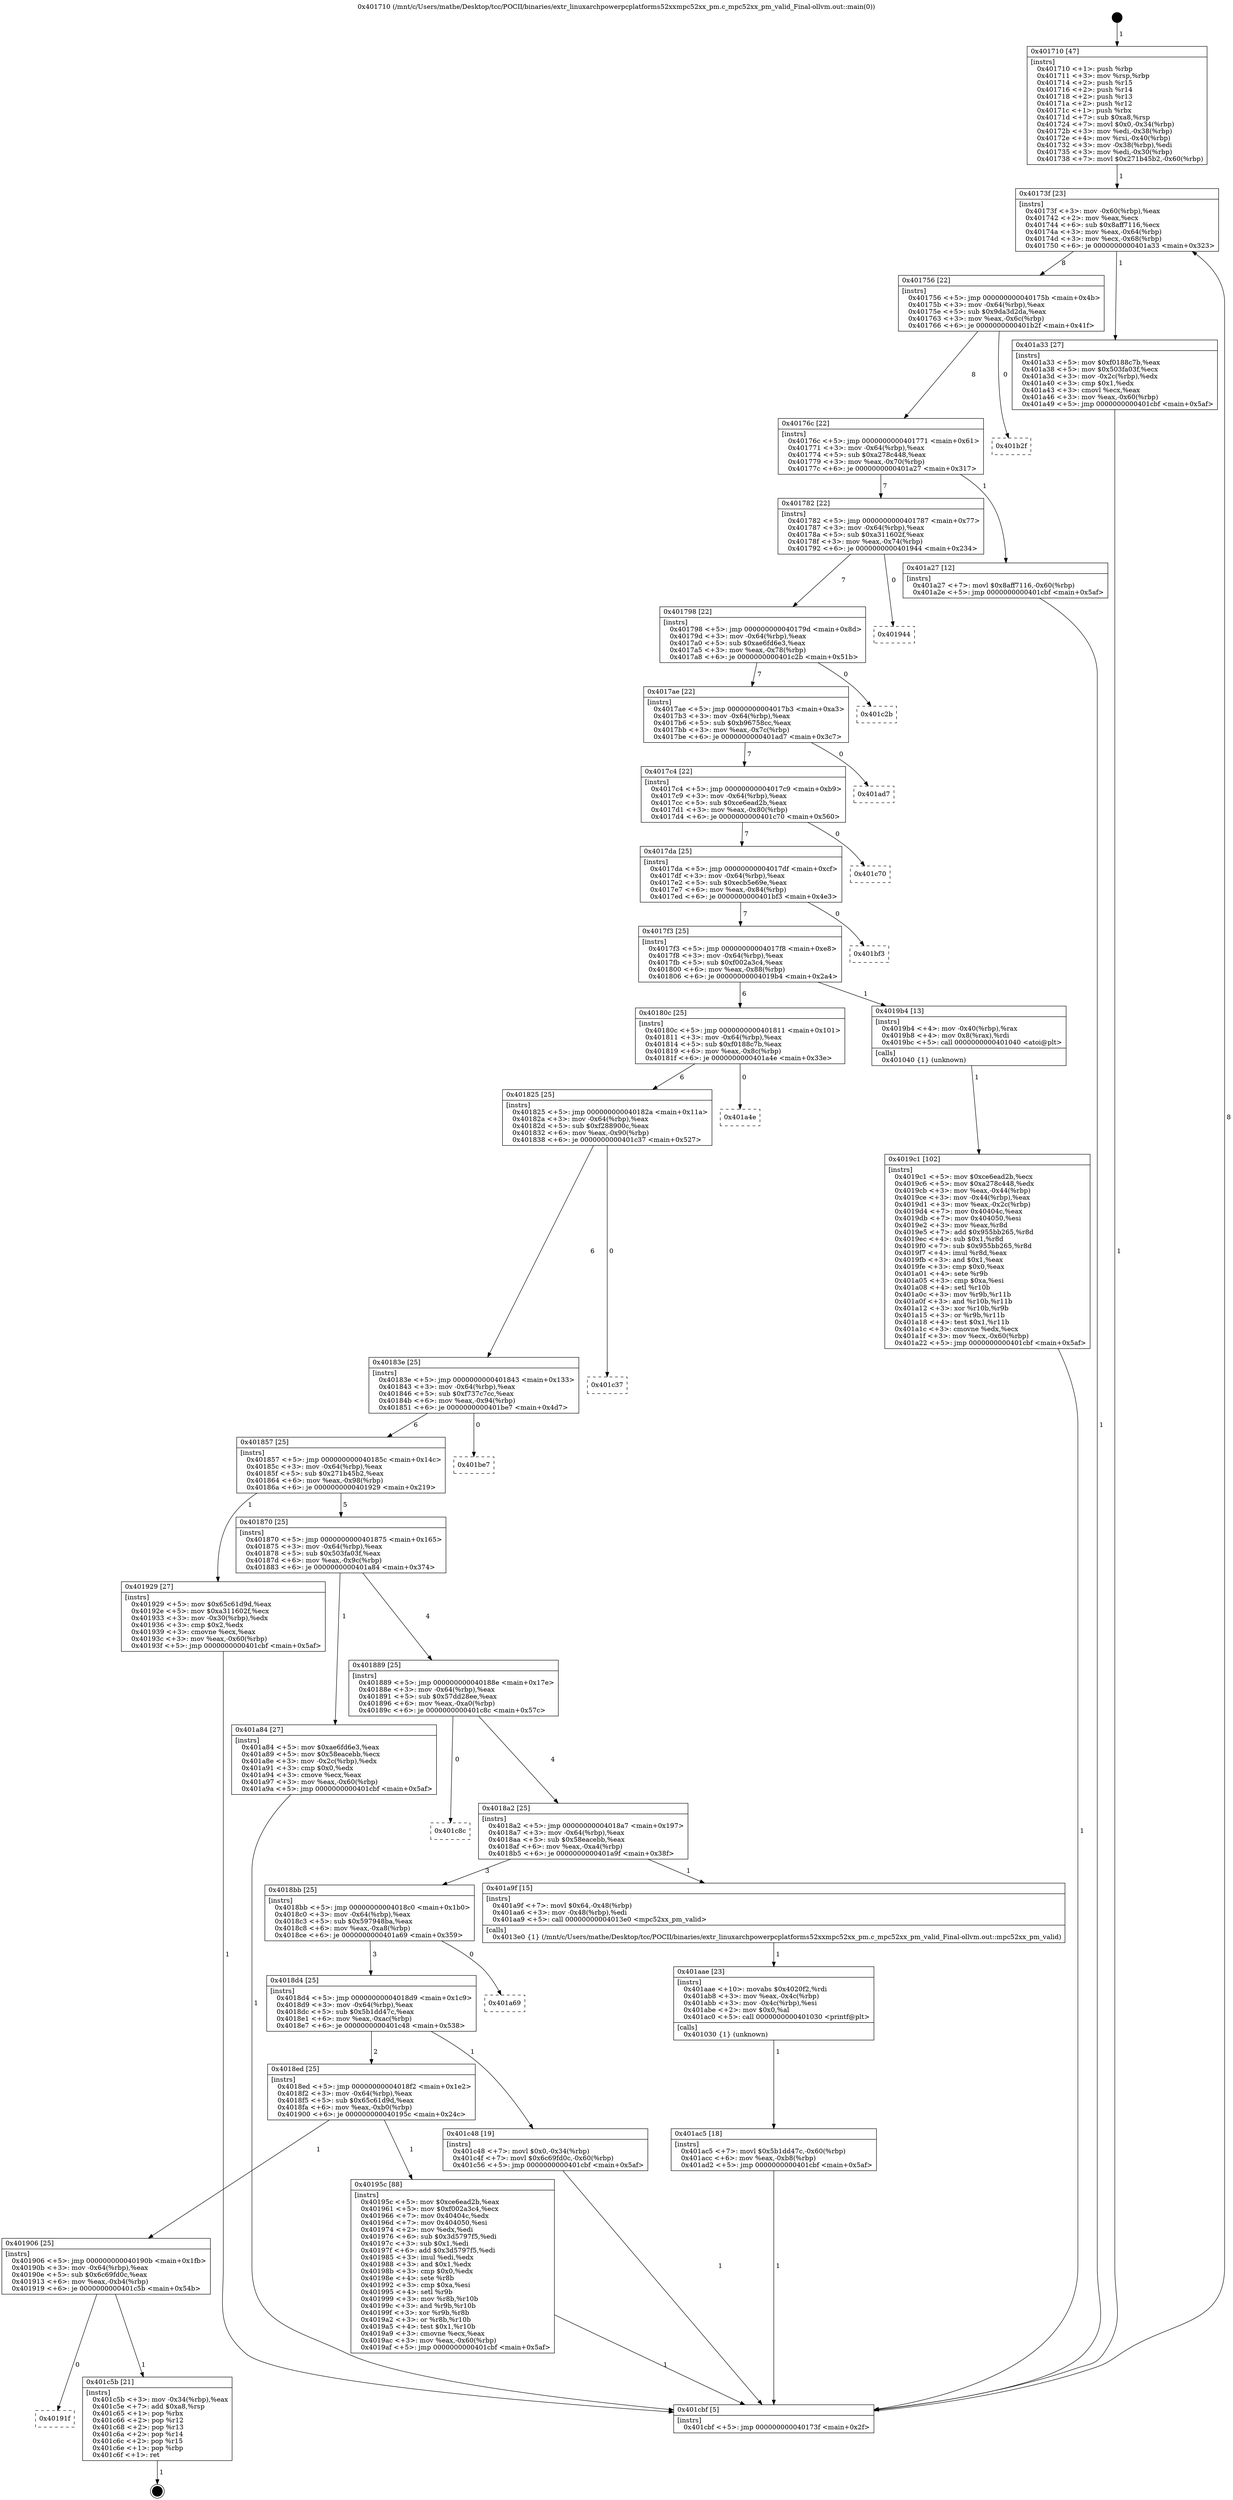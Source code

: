 digraph "0x401710" {
  label = "0x401710 (/mnt/c/Users/mathe/Desktop/tcc/POCII/binaries/extr_linuxarchpowerpcplatforms52xxmpc52xx_pm.c_mpc52xx_pm_valid_Final-ollvm.out::main(0))"
  labelloc = "t"
  node[shape=record]

  Entry [label="",width=0.3,height=0.3,shape=circle,fillcolor=black,style=filled]
  "0x40173f" [label="{
     0x40173f [23]\l
     | [instrs]\l
     &nbsp;&nbsp;0x40173f \<+3\>: mov -0x60(%rbp),%eax\l
     &nbsp;&nbsp;0x401742 \<+2\>: mov %eax,%ecx\l
     &nbsp;&nbsp;0x401744 \<+6\>: sub $0x8aff7116,%ecx\l
     &nbsp;&nbsp;0x40174a \<+3\>: mov %eax,-0x64(%rbp)\l
     &nbsp;&nbsp;0x40174d \<+3\>: mov %ecx,-0x68(%rbp)\l
     &nbsp;&nbsp;0x401750 \<+6\>: je 0000000000401a33 \<main+0x323\>\l
  }"]
  "0x401a33" [label="{
     0x401a33 [27]\l
     | [instrs]\l
     &nbsp;&nbsp;0x401a33 \<+5\>: mov $0xf0188c7b,%eax\l
     &nbsp;&nbsp;0x401a38 \<+5\>: mov $0x503fa03f,%ecx\l
     &nbsp;&nbsp;0x401a3d \<+3\>: mov -0x2c(%rbp),%edx\l
     &nbsp;&nbsp;0x401a40 \<+3\>: cmp $0x1,%edx\l
     &nbsp;&nbsp;0x401a43 \<+3\>: cmovl %ecx,%eax\l
     &nbsp;&nbsp;0x401a46 \<+3\>: mov %eax,-0x60(%rbp)\l
     &nbsp;&nbsp;0x401a49 \<+5\>: jmp 0000000000401cbf \<main+0x5af\>\l
  }"]
  "0x401756" [label="{
     0x401756 [22]\l
     | [instrs]\l
     &nbsp;&nbsp;0x401756 \<+5\>: jmp 000000000040175b \<main+0x4b\>\l
     &nbsp;&nbsp;0x40175b \<+3\>: mov -0x64(%rbp),%eax\l
     &nbsp;&nbsp;0x40175e \<+5\>: sub $0x9da3d2da,%eax\l
     &nbsp;&nbsp;0x401763 \<+3\>: mov %eax,-0x6c(%rbp)\l
     &nbsp;&nbsp;0x401766 \<+6\>: je 0000000000401b2f \<main+0x41f\>\l
  }"]
  Exit [label="",width=0.3,height=0.3,shape=circle,fillcolor=black,style=filled,peripheries=2]
  "0x401b2f" [label="{
     0x401b2f\l
  }", style=dashed]
  "0x40176c" [label="{
     0x40176c [22]\l
     | [instrs]\l
     &nbsp;&nbsp;0x40176c \<+5\>: jmp 0000000000401771 \<main+0x61\>\l
     &nbsp;&nbsp;0x401771 \<+3\>: mov -0x64(%rbp),%eax\l
     &nbsp;&nbsp;0x401774 \<+5\>: sub $0xa278c448,%eax\l
     &nbsp;&nbsp;0x401779 \<+3\>: mov %eax,-0x70(%rbp)\l
     &nbsp;&nbsp;0x40177c \<+6\>: je 0000000000401a27 \<main+0x317\>\l
  }"]
  "0x40191f" [label="{
     0x40191f\l
  }", style=dashed]
  "0x401a27" [label="{
     0x401a27 [12]\l
     | [instrs]\l
     &nbsp;&nbsp;0x401a27 \<+7\>: movl $0x8aff7116,-0x60(%rbp)\l
     &nbsp;&nbsp;0x401a2e \<+5\>: jmp 0000000000401cbf \<main+0x5af\>\l
  }"]
  "0x401782" [label="{
     0x401782 [22]\l
     | [instrs]\l
     &nbsp;&nbsp;0x401782 \<+5\>: jmp 0000000000401787 \<main+0x77\>\l
     &nbsp;&nbsp;0x401787 \<+3\>: mov -0x64(%rbp),%eax\l
     &nbsp;&nbsp;0x40178a \<+5\>: sub $0xa311602f,%eax\l
     &nbsp;&nbsp;0x40178f \<+3\>: mov %eax,-0x74(%rbp)\l
     &nbsp;&nbsp;0x401792 \<+6\>: je 0000000000401944 \<main+0x234\>\l
  }"]
  "0x401c5b" [label="{
     0x401c5b [21]\l
     | [instrs]\l
     &nbsp;&nbsp;0x401c5b \<+3\>: mov -0x34(%rbp),%eax\l
     &nbsp;&nbsp;0x401c5e \<+7\>: add $0xa8,%rsp\l
     &nbsp;&nbsp;0x401c65 \<+1\>: pop %rbx\l
     &nbsp;&nbsp;0x401c66 \<+2\>: pop %r12\l
     &nbsp;&nbsp;0x401c68 \<+2\>: pop %r13\l
     &nbsp;&nbsp;0x401c6a \<+2\>: pop %r14\l
     &nbsp;&nbsp;0x401c6c \<+2\>: pop %r15\l
     &nbsp;&nbsp;0x401c6e \<+1\>: pop %rbp\l
     &nbsp;&nbsp;0x401c6f \<+1\>: ret\l
  }"]
  "0x401944" [label="{
     0x401944\l
  }", style=dashed]
  "0x401798" [label="{
     0x401798 [22]\l
     | [instrs]\l
     &nbsp;&nbsp;0x401798 \<+5\>: jmp 000000000040179d \<main+0x8d\>\l
     &nbsp;&nbsp;0x40179d \<+3\>: mov -0x64(%rbp),%eax\l
     &nbsp;&nbsp;0x4017a0 \<+5\>: sub $0xae6fd6e3,%eax\l
     &nbsp;&nbsp;0x4017a5 \<+3\>: mov %eax,-0x78(%rbp)\l
     &nbsp;&nbsp;0x4017a8 \<+6\>: je 0000000000401c2b \<main+0x51b\>\l
  }"]
  "0x401ac5" [label="{
     0x401ac5 [18]\l
     | [instrs]\l
     &nbsp;&nbsp;0x401ac5 \<+7\>: movl $0x5b1dd47c,-0x60(%rbp)\l
     &nbsp;&nbsp;0x401acc \<+6\>: mov %eax,-0xb8(%rbp)\l
     &nbsp;&nbsp;0x401ad2 \<+5\>: jmp 0000000000401cbf \<main+0x5af\>\l
  }"]
  "0x401c2b" [label="{
     0x401c2b\l
  }", style=dashed]
  "0x4017ae" [label="{
     0x4017ae [22]\l
     | [instrs]\l
     &nbsp;&nbsp;0x4017ae \<+5\>: jmp 00000000004017b3 \<main+0xa3\>\l
     &nbsp;&nbsp;0x4017b3 \<+3\>: mov -0x64(%rbp),%eax\l
     &nbsp;&nbsp;0x4017b6 \<+5\>: sub $0xb96758cc,%eax\l
     &nbsp;&nbsp;0x4017bb \<+3\>: mov %eax,-0x7c(%rbp)\l
     &nbsp;&nbsp;0x4017be \<+6\>: je 0000000000401ad7 \<main+0x3c7\>\l
  }"]
  "0x401aae" [label="{
     0x401aae [23]\l
     | [instrs]\l
     &nbsp;&nbsp;0x401aae \<+10\>: movabs $0x4020f2,%rdi\l
     &nbsp;&nbsp;0x401ab8 \<+3\>: mov %eax,-0x4c(%rbp)\l
     &nbsp;&nbsp;0x401abb \<+3\>: mov -0x4c(%rbp),%esi\l
     &nbsp;&nbsp;0x401abe \<+2\>: mov $0x0,%al\l
     &nbsp;&nbsp;0x401ac0 \<+5\>: call 0000000000401030 \<printf@plt\>\l
     | [calls]\l
     &nbsp;&nbsp;0x401030 \{1\} (unknown)\l
  }"]
  "0x401ad7" [label="{
     0x401ad7\l
  }", style=dashed]
  "0x4017c4" [label="{
     0x4017c4 [22]\l
     | [instrs]\l
     &nbsp;&nbsp;0x4017c4 \<+5\>: jmp 00000000004017c9 \<main+0xb9\>\l
     &nbsp;&nbsp;0x4017c9 \<+3\>: mov -0x64(%rbp),%eax\l
     &nbsp;&nbsp;0x4017cc \<+5\>: sub $0xce6ead2b,%eax\l
     &nbsp;&nbsp;0x4017d1 \<+3\>: mov %eax,-0x80(%rbp)\l
     &nbsp;&nbsp;0x4017d4 \<+6\>: je 0000000000401c70 \<main+0x560\>\l
  }"]
  "0x4019c1" [label="{
     0x4019c1 [102]\l
     | [instrs]\l
     &nbsp;&nbsp;0x4019c1 \<+5\>: mov $0xce6ead2b,%ecx\l
     &nbsp;&nbsp;0x4019c6 \<+5\>: mov $0xa278c448,%edx\l
     &nbsp;&nbsp;0x4019cb \<+3\>: mov %eax,-0x44(%rbp)\l
     &nbsp;&nbsp;0x4019ce \<+3\>: mov -0x44(%rbp),%eax\l
     &nbsp;&nbsp;0x4019d1 \<+3\>: mov %eax,-0x2c(%rbp)\l
     &nbsp;&nbsp;0x4019d4 \<+7\>: mov 0x40404c,%eax\l
     &nbsp;&nbsp;0x4019db \<+7\>: mov 0x404050,%esi\l
     &nbsp;&nbsp;0x4019e2 \<+3\>: mov %eax,%r8d\l
     &nbsp;&nbsp;0x4019e5 \<+7\>: add $0x955bb265,%r8d\l
     &nbsp;&nbsp;0x4019ec \<+4\>: sub $0x1,%r8d\l
     &nbsp;&nbsp;0x4019f0 \<+7\>: sub $0x955bb265,%r8d\l
     &nbsp;&nbsp;0x4019f7 \<+4\>: imul %r8d,%eax\l
     &nbsp;&nbsp;0x4019fb \<+3\>: and $0x1,%eax\l
     &nbsp;&nbsp;0x4019fe \<+3\>: cmp $0x0,%eax\l
     &nbsp;&nbsp;0x401a01 \<+4\>: sete %r9b\l
     &nbsp;&nbsp;0x401a05 \<+3\>: cmp $0xa,%esi\l
     &nbsp;&nbsp;0x401a08 \<+4\>: setl %r10b\l
     &nbsp;&nbsp;0x401a0c \<+3\>: mov %r9b,%r11b\l
     &nbsp;&nbsp;0x401a0f \<+3\>: and %r10b,%r11b\l
     &nbsp;&nbsp;0x401a12 \<+3\>: xor %r10b,%r9b\l
     &nbsp;&nbsp;0x401a15 \<+3\>: or %r9b,%r11b\l
     &nbsp;&nbsp;0x401a18 \<+4\>: test $0x1,%r11b\l
     &nbsp;&nbsp;0x401a1c \<+3\>: cmovne %edx,%ecx\l
     &nbsp;&nbsp;0x401a1f \<+3\>: mov %ecx,-0x60(%rbp)\l
     &nbsp;&nbsp;0x401a22 \<+5\>: jmp 0000000000401cbf \<main+0x5af\>\l
  }"]
  "0x401c70" [label="{
     0x401c70\l
  }", style=dashed]
  "0x4017da" [label="{
     0x4017da [25]\l
     | [instrs]\l
     &nbsp;&nbsp;0x4017da \<+5\>: jmp 00000000004017df \<main+0xcf\>\l
     &nbsp;&nbsp;0x4017df \<+3\>: mov -0x64(%rbp),%eax\l
     &nbsp;&nbsp;0x4017e2 \<+5\>: sub $0xecb5e69e,%eax\l
     &nbsp;&nbsp;0x4017e7 \<+6\>: mov %eax,-0x84(%rbp)\l
     &nbsp;&nbsp;0x4017ed \<+6\>: je 0000000000401bf3 \<main+0x4e3\>\l
  }"]
  "0x401906" [label="{
     0x401906 [25]\l
     | [instrs]\l
     &nbsp;&nbsp;0x401906 \<+5\>: jmp 000000000040190b \<main+0x1fb\>\l
     &nbsp;&nbsp;0x40190b \<+3\>: mov -0x64(%rbp),%eax\l
     &nbsp;&nbsp;0x40190e \<+5\>: sub $0x6c69fd0c,%eax\l
     &nbsp;&nbsp;0x401913 \<+6\>: mov %eax,-0xb4(%rbp)\l
     &nbsp;&nbsp;0x401919 \<+6\>: je 0000000000401c5b \<main+0x54b\>\l
  }"]
  "0x401bf3" [label="{
     0x401bf3\l
  }", style=dashed]
  "0x4017f3" [label="{
     0x4017f3 [25]\l
     | [instrs]\l
     &nbsp;&nbsp;0x4017f3 \<+5\>: jmp 00000000004017f8 \<main+0xe8\>\l
     &nbsp;&nbsp;0x4017f8 \<+3\>: mov -0x64(%rbp),%eax\l
     &nbsp;&nbsp;0x4017fb \<+5\>: sub $0xf002a3c4,%eax\l
     &nbsp;&nbsp;0x401800 \<+6\>: mov %eax,-0x88(%rbp)\l
     &nbsp;&nbsp;0x401806 \<+6\>: je 00000000004019b4 \<main+0x2a4\>\l
  }"]
  "0x40195c" [label="{
     0x40195c [88]\l
     | [instrs]\l
     &nbsp;&nbsp;0x40195c \<+5\>: mov $0xce6ead2b,%eax\l
     &nbsp;&nbsp;0x401961 \<+5\>: mov $0xf002a3c4,%ecx\l
     &nbsp;&nbsp;0x401966 \<+7\>: mov 0x40404c,%edx\l
     &nbsp;&nbsp;0x40196d \<+7\>: mov 0x404050,%esi\l
     &nbsp;&nbsp;0x401974 \<+2\>: mov %edx,%edi\l
     &nbsp;&nbsp;0x401976 \<+6\>: sub $0x3d5797f5,%edi\l
     &nbsp;&nbsp;0x40197c \<+3\>: sub $0x1,%edi\l
     &nbsp;&nbsp;0x40197f \<+6\>: add $0x3d5797f5,%edi\l
     &nbsp;&nbsp;0x401985 \<+3\>: imul %edi,%edx\l
     &nbsp;&nbsp;0x401988 \<+3\>: and $0x1,%edx\l
     &nbsp;&nbsp;0x40198b \<+3\>: cmp $0x0,%edx\l
     &nbsp;&nbsp;0x40198e \<+4\>: sete %r8b\l
     &nbsp;&nbsp;0x401992 \<+3\>: cmp $0xa,%esi\l
     &nbsp;&nbsp;0x401995 \<+4\>: setl %r9b\l
     &nbsp;&nbsp;0x401999 \<+3\>: mov %r8b,%r10b\l
     &nbsp;&nbsp;0x40199c \<+3\>: and %r9b,%r10b\l
     &nbsp;&nbsp;0x40199f \<+3\>: xor %r9b,%r8b\l
     &nbsp;&nbsp;0x4019a2 \<+3\>: or %r8b,%r10b\l
     &nbsp;&nbsp;0x4019a5 \<+4\>: test $0x1,%r10b\l
     &nbsp;&nbsp;0x4019a9 \<+3\>: cmovne %ecx,%eax\l
     &nbsp;&nbsp;0x4019ac \<+3\>: mov %eax,-0x60(%rbp)\l
     &nbsp;&nbsp;0x4019af \<+5\>: jmp 0000000000401cbf \<main+0x5af\>\l
  }"]
  "0x4019b4" [label="{
     0x4019b4 [13]\l
     | [instrs]\l
     &nbsp;&nbsp;0x4019b4 \<+4\>: mov -0x40(%rbp),%rax\l
     &nbsp;&nbsp;0x4019b8 \<+4\>: mov 0x8(%rax),%rdi\l
     &nbsp;&nbsp;0x4019bc \<+5\>: call 0000000000401040 \<atoi@plt\>\l
     | [calls]\l
     &nbsp;&nbsp;0x401040 \{1\} (unknown)\l
  }"]
  "0x40180c" [label="{
     0x40180c [25]\l
     | [instrs]\l
     &nbsp;&nbsp;0x40180c \<+5\>: jmp 0000000000401811 \<main+0x101\>\l
     &nbsp;&nbsp;0x401811 \<+3\>: mov -0x64(%rbp),%eax\l
     &nbsp;&nbsp;0x401814 \<+5\>: sub $0xf0188c7b,%eax\l
     &nbsp;&nbsp;0x401819 \<+6\>: mov %eax,-0x8c(%rbp)\l
     &nbsp;&nbsp;0x40181f \<+6\>: je 0000000000401a4e \<main+0x33e\>\l
  }"]
  "0x4018ed" [label="{
     0x4018ed [25]\l
     | [instrs]\l
     &nbsp;&nbsp;0x4018ed \<+5\>: jmp 00000000004018f2 \<main+0x1e2\>\l
     &nbsp;&nbsp;0x4018f2 \<+3\>: mov -0x64(%rbp),%eax\l
     &nbsp;&nbsp;0x4018f5 \<+5\>: sub $0x65c61d9d,%eax\l
     &nbsp;&nbsp;0x4018fa \<+6\>: mov %eax,-0xb0(%rbp)\l
     &nbsp;&nbsp;0x401900 \<+6\>: je 000000000040195c \<main+0x24c\>\l
  }"]
  "0x401a4e" [label="{
     0x401a4e\l
  }", style=dashed]
  "0x401825" [label="{
     0x401825 [25]\l
     | [instrs]\l
     &nbsp;&nbsp;0x401825 \<+5\>: jmp 000000000040182a \<main+0x11a\>\l
     &nbsp;&nbsp;0x40182a \<+3\>: mov -0x64(%rbp),%eax\l
     &nbsp;&nbsp;0x40182d \<+5\>: sub $0xf288900c,%eax\l
     &nbsp;&nbsp;0x401832 \<+6\>: mov %eax,-0x90(%rbp)\l
     &nbsp;&nbsp;0x401838 \<+6\>: je 0000000000401c37 \<main+0x527\>\l
  }"]
  "0x401c48" [label="{
     0x401c48 [19]\l
     | [instrs]\l
     &nbsp;&nbsp;0x401c48 \<+7\>: movl $0x0,-0x34(%rbp)\l
     &nbsp;&nbsp;0x401c4f \<+7\>: movl $0x6c69fd0c,-0x60(%rbp)\l
     &nbsp;&nbsp;0x401c56 \<+5\>: jmp 0000000000401cbf \<main+0x5af\>\l
  }"]
  "0x401c37" [label="{
     0x401c37\l
  }", style=dashed]
  "0x40183e" [label="{
     0x40183e [25]\l
     | [instrs]\l
     &nbsp;&nbsp;0x40183e \<+5\>: jmp 0000000000401843 \<main+0x133\>\l
     &nbsp;&nbsp;0x401843 \<+3\>: mov -0x64(%rbp),%eax\l
     &nbsp;&nbsp;0x401846 \<+5\>: sub $0xf737c7cc,%eax\l
     &nbsp;&nbsp;0x40184b \<+6\>: mov %eax,-0x94(%rbp)\l
     &nbsp;&nbsp;0x401851 \<+6\>: je 0000000000401be7 \<main+0x4d7\>\l
  }"]
  "0x4018d4" [label="{
     0x4018d4 [25]\l
     | [instrs]\l
     &nbsp;&nbsp;0x4018d4 \<+5\>: jmp 00000000004018d9 \<main+0x1c9\>\l
     &nbsp;&nbsp;0x4018d9 \<+3\>: mov -0x64(%rbp),%eax\l
     &nbsp;&nbsp;0x4018dc \<+5\>: sub $0x5b1dd47c,%eax\l
     &nbsp;&nbsp;0x4018e1 \<+6\>: mov %eax,-0xac(%rbp)\l
     &nbsp;&nbsp;0x4018e7 \<+6\>: je 0000000000401c48 \<main+0x538\>\l
  }"]
  "0x401be7" [label="{
     0x401be7\l
  }", style=dashed]
  "0x401857" [label="{
     0x401857 [25]\l
     | [instrs]\l
     &nbsp;&nbsp;0x401857 \<+5\>: jmp 000000000040185c \<main+0x14c\>\l
     &nbsp;&nbsp;0x40185c \<+3\>: mov -0x64(%rbp),%eax\l
     &nbsp;&nbsp;0x40185f \<+5\>: sub $0x271b45b2,%eax\l
     &nbsp;&nbsp;0x401864 \<+6\>: mov %eax,-0x98(%rbp)\l
     &nbsp;&nbsp;0x40186a \<+6\>: je 0000000000401929 \<main+0x219\>\l
  }"]
  "0x401a69" [label="{
     0x401a69\l
  }", style=dashed]
  "0x401929" [label="{
     0x401929 [27]\l
     | [instrs]\l
     &nbsp;&nbsp;0x401929 \<+5\>: mov $0x65c61d9d,%eax\l
     &nbsp;&nbsp;0x40192e \<+5\>: mov $0xa311602f,%ecx\l
     &nbsp;&nbsp;0x401933 \<+3\>: mov -0x30(%rbp),%edx\l
     &nbsp;&nbsp;0x401936 \<+3\>: cmp $0x2,%edx\l
     &nbsp;&nbsp;0x401939 \<+3\>: cmovne %ecx,%eax\l
     &nbsp;&nbsp;0x40193c \<+3\>: mov %eax,-0x60(%rbp)\l
     &nbsp;&nbsp;0x40193f \<+5\>: jmp 0000000000401cbf \<main+0x5af\>\l
  }"]
  "0x401870" [label="{
     0x401870 [25]\l
     | [instrs]\l
     &nbsp;&nbsp;0x401870 \<+5\>: jmp 0000000000401875 \<main+0x165\>\l
     &nbsp;&nbsp;0x401875 \<+3\>: mov -0x64(%rbp),%eax\l
     &nbsp;&nbsp;0x401878 \<+5\>: sub $0x503fa03f,%eax\l
     &nbsp;&nbsp;0x40187d \<+6\>: mov %eax,-0x9c(%rbp)\l
     &nbsp;&nbsp;0x401883 \<+6\>: je 0000000000401a84 \<main+0x374\>\l
  }"]
  "0x401cbf" [label="{
     0x401cbf [5]\l
     | [instrs]\l
     &nbsp;&nbsp;0x401cbf \<+5\>: jmp 000000000040173f \<main+0x2f\>\l
  }"]
  "0x401710" [label="{
     0x401710 [47]\l
     | [instrs]\l
     &nbsp;&nbsp;0x401710 \<+1\>: push %rbp\l
     &nbsp;&nbsp;0x401711 \<+3\>: mov %rsp,%rbp\l
     &nbsp;&nbsp;0x401714 \<+2\>: push %r15\l
     &nbsp;&nbsp;0x401716 \<+2\>: push %r14\l
     &nbsp;&nbsp;0x401718 \<+2\>: push %r13\l
     &nbsp;&nbsp;0x40171a \<+2\>: push %r12\l
     &nbsp;&nbsp;0x40171c \<+1\>: push %rbx\l
     &nbsp;&nbsp;0x40171d \<+7\>: sub $0xa8,%rsp\l
     &nbsp;&nbsp;0x401724 \<+7\>: movl $0x0,-0x34(%rbp)\l
     &nbsp;&nbsp;0x40172b \<+3\>: mov %edi,-0x38(%rbp)\l
     &nbsp;&nbsp;0x40172e \<+4\>: mov %rsi,-0x40(%rbp)\l
     &nbsp;&nbsp;0x401732 \<+3\>: mov -0x38(%rbp),%edi\l
     &nbsp;&nbsp;0x401735 \<+3\>: mov %edi,-0x30(%rbp)\l
     &nbsp;&nbsp;0x401738 \<+7\>: movl $0x271b45b2,-0x60(%rbp)\l
  }"]
  "0x4018bb" [label="{
     0x4018bb [25]\l
     | [instrs]\l
     &nbsp;&nbsp;0x4018bb \<+5\>: jmp 00000000004018c0 \<main+0x1b0\>\l
     &nbsp;&nbsp;0x4018c0 \<+3\>: mov -0x64(%rbp),%eax\l
     &nbsp;&nbsp;0x4018c3 \<+5\>: sub $0x597948ba,%eax\l
     &nbsp;&nbsp;0x4018c8 \<+6\>: mov %eax,-0xa8(%rbp)\l
     &nbsp;&nbsp;0x4018ce \<+6\>: je 0000000000401a69 \<main+0x359\>\l
  }"]
  "0x401a84" [label="{
     0x401a84 [27]\l
     | [instrs]\l
     &nbsp;&nbsp;0x401a84 \<+5\>: mov $0xae6fd6e3,%eax\l
     &nbsp;&nbsp;0x401a89 \<+5\>: mov $0x58eacebb,%ecx\l
     &nbsp;&nbsp;0x401a8e \<+3\>: mov -0x2c(%rbp),%edx\l
     &nbsp;&nbsp;0x401a91 \<+3\>: cmp $0x0,%edx\l
     &nbsp;&nbsp;0x401a94 \<+3\>: cmove %ecx,%eax\l
     &nbsp;&nbsp;0x401a97 \<+3\>: mov %eax,-0x60(%rbp)\l
     &nbsp;&nbsp;0x401a9a \<+5\>: jmp 0000000000401cbf \<main+0x5af\>\l
  }"]
  "0x401889" [label="{
     0x401889 [25]\l
     | [instrs]\l
     &nbsp;&nbsp;0x401889 \<+5\>: jmp 000000000040188e \<main+0x17e\>\l
     &nbsp;&nbsp;0x40188e \<+3\>: mov -0x64(%rbp),%eax\l
     &nbsp;&nbsp;0x401891 \<+5\>: sub $0x57dd28ee,%eax\l
     &nbsp;&nbsp;0x401896 \<+6\>: mov %eax,-0xa0(%rbp)\l
     &nbsp;&nbsp;0x40189c \<+6\>: je 0000000000401c8c \<main+0x57c\>\l
  }"]
  "0x401a9f" [label="{
     0x401a9f [15]\l
     | [instrs]\l
     &nbsp;&nbsp;0x401a9f \<+7\>: movl $0x64,-0x48(%rbp)\l
     &nbsp;&nbsp;0x401aa6 \<+3\>: mov -0x48(%rbp),%edi\l
     &nbsp;&nbsp;0x401aa9 \<+5\>: call 00000000004013e0 \<mpc52xx_pm_valid\>\l
     | [calls]\l
     &nbsp;&nbsp;0x4013e0 \{1\} (/mnt/c/Users/mathe/Desktop/tcc/POCII/binaries/extr_linuxarchpowerpcplatforms52xxmpc52xx_pm.c_mpc52xx_pm_valid_Final-ollvm.out::mpc52xx_pm_valid)\l
  }"]
  "0x401c8c" [label="{
     0x401c8c\l
  }", style=dashed]
  "0x4018a2" [label="{
     0x4018a2 [25]\l
     | [instrs]\l
     &nbsp;&nbsp;0x4018a2 \<+5\>: jmp 00000000004018a7 \<main+0x197\>\l
     &nbsp;&nbsp;0x4018a7 \<+3\>: mov -0x64(%rbp),%eax\l
     &nbsp;&nbsp;0x4018aa \<+5\>: sub $0x58eacebb,%eax\l
     &nbsp;&nbsp;0x4018af \<+6\>: mov %eax,-0xa4(%rbp)\l
     &nbsp;&nbsp;0x4018b5 \<+6\>: je 0000000000401a9f \<main+0x38f\>\l
  }"]
  Entry -> "0x401710" [label=" 1"]
  "0x40173f" -> "0x401a33" [label=" 1"]
  "0x40173f" -> "0x401756" [label=" 8"]
  "0x401c5b" -> Exit [label=" 1"]
  "0x401756" -> "0x401b2f" [label=" 0"]
  "0x401756" -> "0x40176c" [label=" 8"]
  "0x401906" -> "0x40191f" [label=" 0"]
  "0x40176c" -> "0x401a27" [label=" 1"]
  "0x40176c" -> "0x401782" [label=" 7"]
  "0x401906" -> "0x401c5b" [label=" 1"]
  "0x401782" -> "0x401944" [label=" 0"]
  "0x401782" -> "0x401798" [label=" 7"]
  "0x401c48" -> "0x401cbf" [label=" 1"]
  "0x401798" -> "0x401c2b" [label=" 0"]
  "0x401798" -> "0x4017ae" [label=" 7"]
  "0x401ac5" -> "0x401cbf" [label=" 1"]
  "0x4017ae" -> "0x401ad7" [label=" 0"]
  "0x4017ae" -> "0x4017c4" [label=" 7"]
  "0x401aae" -> "0x401ac5" [label=" 1"]
  "0x4017c4" -> "0x401c70" [label=" 0"]
  "0x4017c4" -> "0x4017da" [label=" 7"]
  "0x401a9f" -> "0x401aae" [label=" 1"]
  "0x4017da" -> "0x401bf3" [label=" 0"]
  "0x4017da" -> "0x4017f3" [label=" 7"]
  "0x401a84" -> "0x401cbf" [label=" 1"]
  "0x4017f3" -> "0x4019b4" [label=" 1"]
  "0x4017f3" -> "0x40180c" [label=" 6"]
  "0x401a33" -> "0x401cbf" [label=" 1"]
  "0x40180c" -> "0x401a4e" [label=" 0"]
  "0x40180c" -> "0x401825" [label=" 6"]
  "0x4019c1" -> "0x401cbf" [label=" 1"]
  "0x401825" -> "0x401c37" [label=" 0"]
  "0x401825" -> "0x40183e" [label=" 6"]
  "0x4019b4" -> "0x4019c1" [label=" 1"]
  "0x40183e" -> "0x401be7" [label=" 0"]
  "0x40183e" -> "0x401857" [label=" 6"]
  "0x4018ed" -> "0x401906" [label=" 1"]
  "0x401857" -> "0x401929" [label=" 1"]
  "0x401857" -> "0x401870" [label=" 5"]
  "0x401929" -> "0x401cbf" [label=" 1"]
  "0x401710" -> "0x40173f" [label=" 1"]
  "0x401cbf" -> "0x40173f" [label=" 8"]
  "0x4018ed" -> "0x40195c" [label=" 1"]
  "0x401870" -> "0x401a84" [label=" 1"]
  "0x401870" -> "0x401889" [label=" 4"]
  "0x4018d4" -> "0x4018ed" [label=" 2"]
  "0x401889" -> "0x401c8c" [label=" 0"]
  "0x401889" -> "0x4018a2" [label=" 4"]
  "0x4018d4" -> "0x401c48" [label=" 1"]
  "0x4018a2" -> "0x401a9f" [label=" 1"]
  "0x4018a2" -> "0x4018bb" [label=" 3"]
  "0x401a27" -> "0x401cbf" [label=" 1"]
  "0x4018bb" -> "0x401a69" [label=" 0"]
  "0x4018bb" -> "0x4018d4" [label=" 3"]
  "0x40195c" -> "0x401cbf" [label=" 1"]
}
